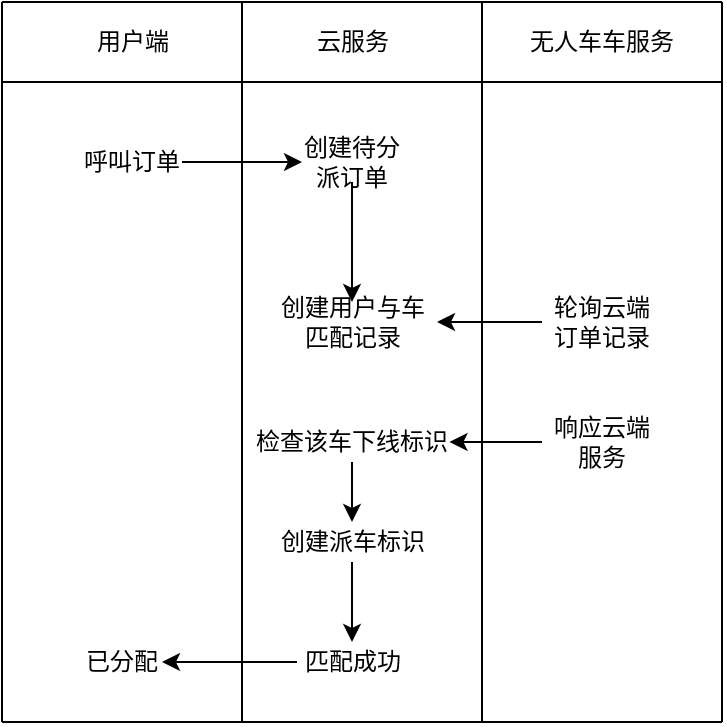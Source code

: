 <mxfile version="13.3.0" type="github">
  <diagram id="NQfjL03mUEQZEydiogMT" name="Page-1">
    <mxGraphModel dx="1139" dy="692" grid="1" gridSize="10" guides="1" tooltips="1" connect="1" arrows="1" fold="1" page="1" pageScale="1" pageWidth="827" pageHeight="1169" math="0" shadow="0">
      <root>
        <mxCell id="0" />
        <mxCell id="1" parent="0" />
        <mxCell id="CYQDLf028NQwiGY7K0AD-2" value="" style="endArrow=none;html=1;" parent="1" edge="1">
          <mxGeometry width="50" height="50" relative="1" as="geometry">
            <mxPoint x="80" y="120" as="sourcePoint" />
            <mxPoint x="440" y="120" as="targetPoint" />
          </mxGeometry>
        </mxCell>
        <mxCell id="CYQDLf028NQwiGY7K0AD-3" value="" style="endArrow=none;html=1;" parent="1" edge="1">
          <mxGeometry width="50" height="50" relative="1" as="geometry">
            <mxPoint x="80" y="440" as="sourcePoint" />
            <mxPoint x="80" y="80" as="targetPoint" />
          </mxGeometry>
        </mxCell>
        <mxCell id="CYQDLf028NQwiGY7K0AD-4" value="" style="endArrow=none;html=1;" parent="1" edge="1">
          <mxGeometry width="50" height="50" relative="1" as="geometry">
            <mxPoint x="80" y="80" as="sourcePoint" />
            <mxPoint x="440" y="80" as="targetPoint" />
          </mxGeometry>
        </mxCell>
        <mxCell id="CYQDLf028NQwiGY7K0AD-6" value="" style="endArrow=none;html=1;" parent="1" edge="1">
          <mxGeometry width="50" height="50" relative="1" as="geometry">
            <mxPoint x="200" y="440" as="sourcePoint" />
            <mxPoint x="200" y="80" as="targetPoint" />
          </mxGeometry>
        </mxCell>
        <mxCell id="CYQDLf028NQwiGY7K0AD-7" value="" style="endArrow=none;html=1;" parent="1" edge="1">
          <mxGeometry width="50" height="50" relative="1" as="geometry">
            <mxPoint x="320" y="440" as="sourcePoint" />
            <mxPoint x="320" y="80" as="targetPoint" />
          </mxGeometry>
        </mxCell>
        <mxCell id="CYQDLf028NQwiGY7K0AD-9" value="用户端" style="text;html=1;align=center;verticalAlign=middle;resizable=0;points=[];autosize=1;" parent="1" vertex="1">
          <mxGeometry x="120" y="90" width="50" height="20" as="geometry" />
        </mxCell>
        <mxCell id="CYQDLf028NQwiGY7K0AD-21" value="" style="edgeStyle=orthogonalEdgeStyle;rounded=0;orthogonalLoop=1;jettySize=auto;html=1;" parent="1" source="CYQDLf028NQwiGY7K0AD-10" target="CYQDLf028NQwiGY7K0AD-17" edge="1">
          <mxGeometry relative="1" as="geometry" />
        </mxCell>
        <mxCell id="CYQDLf028NQwiGY7K0AD-10" value="呼叫订单" style="text;html=1;strokeColor=none;fillColor=none;align=center;verticalAlign=middle;whiteSpace=wrap;rounded=0;" parent="1" vertex="1">
          <mxGeometry x="120" y="150" width="50" height="20" as="geometry" />
        </mxCell>
        <mxCell id="CYQDLf028NQwiGY7K0AD-15" value="云服务" style="text;html=1;align=center;verticalAlign=middle;resizable=0;points=[];autosize=1;" parent="1" vertex="1">
          <mxGeometry x="230" y="90" width="50" height="20" as="geometry" />
        </mxCell>
        <mxCell id="CYQDLf028NQwiGY7K0AD-23" value="" style="edgeStyle=orthogonalEdgeStyle;rounded=0;orthogonalLoop=1;jettySize=auto;html=1;" parent="1" source="CYQDLf028NQwiGY7K0AD-17" target="CYQDLf028NQwiGY7K0AD-22" edge="1">
          <mxGeometry relative="1" as="geometry" />
        </mxCell>
        <mxCell id="CYQDLf028NQwiGY7K0AD-17" value="创建待分派订单" style="text;html=1;strokeColor=none;fillColor=none;align=center;verticalAlign=middle;whiteSpace=wrap;rounded=0;" parent="1" vertex="1">
          <mxGeometry x="230" y="150" width="50" height="20" as="geometry" />
        </mxCell>
        <mxCell id="CYQDLf028NQwiGY7K0AD-18" value="" style="endArrow=none;html=1;" parent="1" edge="1">
          <mxGeometry width="50" height="50" relative="1" as="geometry">
            <mxPoint x="440" y="440" as="sourcePoint" />
            <mxPoint x="440" y="80" as="targetPoint" />
          </mxGeometry>
        </mxCell>
        <mxCell id="CYQDLf028NQwiGY7K0AD-19" value="无人车车服务" style="text;html=1;strokeColor=none;fillColor=none;align=center;verticalAlign=middle;whiteSpace=wrap;rounded=0;" parent="1" vertex="1">
          <mxGeometry x="340" y="90" width="80" height="20" as="geometry" />
        </mxCell>
        <mxCell id="CYQDLf028NQwiGY7K0AD-22" value="创建用户与车匹配记录" style="text;html=1;strokeColor=none;fillColor=none;align=center;verticalAlign=middle;whiteSpace=wrap;rounded=0;" parent="1" vertex="1">
          <mxGeometry x="212.5" y="230" width="85" height="20" as="geometry" />
        </mxCell>
        <mxCell id="CYQDLf028NQwiGY7K0AD-25" value="" style="edgeStyle=orthogonalEdgeStyle;rounded=0;orthogonalLoop=1;jettySize=auto;html=1;" parent="1" source="CYQDLf028NQwiGY7K0AD-24" target="CYQDLf028NQwiGY7K0AD-22" edge="1">
          <mxGeometry relative="1" as="geometry" />
        </mxCell>
        <mxCell id="CYQDLf028NQwiGY7K0AD-24" value="轮询云端订单记录" style="text;html=1;strokeColor=none;fillColor=none;align=center;verticalAlign=middle;whiteSpace=wrap;rounded=0;" parent="1" vertex="1">
          <mxGeometry x="350" y="230" width="60" height="20" as="geometry" />
        </mxCell>
        <mxCell id="TPGGYKMELt0xeYdIjWUt-16" value="" style="edgeStyle=orthogonalEdgeStyle;rounded=0;orthogonalLoop=1;jettySize=auto;html=1;" edge="1" parent="1" source="CYQDLf028NQwiGY7K0AD-33" target="TPGGYKMELt0xeYdIjWUt-2">
          <mxGeometry relative="1" as="geometry" />
        </mxCell>
        <mxCell id="CYQDLf028NQwiGY7K0AD-33" value="响应云端服务" style="text;html=1;strokeColor=none;fillColor=none;align=center;verticalAlign=middle;whiteSpace=wrap;rounded=0;" parent="1" vertex="1">
          <mxGeometry x="350" y="290" width="60" height="20" as="geometry" />
        </mxCell>
        <mxCell id="CYQDLf028NQwiGY7K0AD-39" value="" style="edgeStyle=orthogonalEdgeStyle;rounded=0;orthogonalLoop=1;jettySize=auto;html=1;" parent="1" source="CYQDLf028NQwiGY7K0AD-27" target="CYQDLf028NQwiGY7K0AD-37" edge="1">
          <mxGeometry relative="1" as="geometry" />
        </mxCell>
        <mxCell id="CYQDLf028NQwiGY7K0AD-27" value="匹配成功" style="text;html=1;strokeColor=none;fillColor=none;align=center;verticalAlign=middle;whiteSpace=wrap;rounded=0;" parent="1" vertex="1">
          <mxGeometry x="227.5" y="400" width="55" height="20" as="geometry" />
        </mxCell>
        <mxCell id="CYQDLf028NQwiGY7K0AD-37" value="已分配" style="text;html=1;strokeColor=none;fillColor=none;align=center;verticalAlign=middle;whiteSpace=wrap;rounded=0;" parent="1" vertex="1">
          <mxGeometry x="120" y="400" width="40" height="20" as="geometry" />
        </mxCell>
        <mxCell id="CYQDLf028NQwiGY7K0AD-40" value="" style="endArrow=none;html=1;" parent="1" edge="1">
          <mxGeometry width="50" height="50" relative="1" as="geometry">
            <mxPoint x="80" y="440" as="sourcePoint" />
            <mxPoint x="440" y="440" as="targetPoint" />
          </mxGeometry>
        </mxCell>
        <mxCell id="TPGGYKMELt0xeYdIjWUt-1" value="创建派车标识" style="text;html=1;strokeColor=none;fillColor=none;align=center;verticalAlign=middle;whiteSpace=wrap;rounded=0;" vertex="1" parent="1">
          <mxGeometry x="212.5" y="340" width="85" height="20" as="geometry" />
        </mxCell>
        <mxCell id="TPGGYKMELt0xeYdIjWUt-2" value="检查该车下线标识" style="text;html=1;strokeColor=none;fillColor=none;align=center;verticalAlign=middle;whiteSpace=wrap;rounded=0;" vertex="1" parent="1">
          <mxGeometry x="206.25" y="290" width="97.5" height="20" as="geometry" />
        </mxCell>
        <mxCell id="TPGGYKMELt0xeYdIjWUt-13" value="" style="endArrow=classic;html=1;exitX=0.5;exitY=1;exitDx=0;exitDy=0;entryX=0.5;entryY=0;entryDx=0;entryDy=0;" edge="1" parent="1" source="TPGGYKMELt0xeYdIjWUt-2" target="TPGGYKMELt0xeYdIjWUt-1">
          <mxGeometry width="50" height="50" relative="1" as="geometry">
            <mxPoint x="630" y="350" as="sourcePoint" />
            <mxPoint x="680" y="300" as="targetPoint" />
          </mxGeometry>
        </mxCell>
        <mxCell id="TPGGYKMELt0xeYdIjWUt-19" value="" style="endArrow=classic;html=1;exitX=0.5;exitY=1;exitDx=0;exitDy=0;entryX=0.5;entryY=0;entryDx=0;entryDy=0;" edge="1" parent="1" source="TPGGYKMELt0xeYdIjWUt-1" target="CYQDLf028NQwiGY7K0AD-27">
          <mxGeometry width="50" height="50" relative="1" as="geometry">
            <mxPoint x="580" y="390" as="sourcePoint" />
            <mxPoint x="630" y="340" as="targetPoint" />
          </mxGeometry>
        </mxCell>
      </root>
    </mxGraphModel>
  </diagram>
</mxfile>
